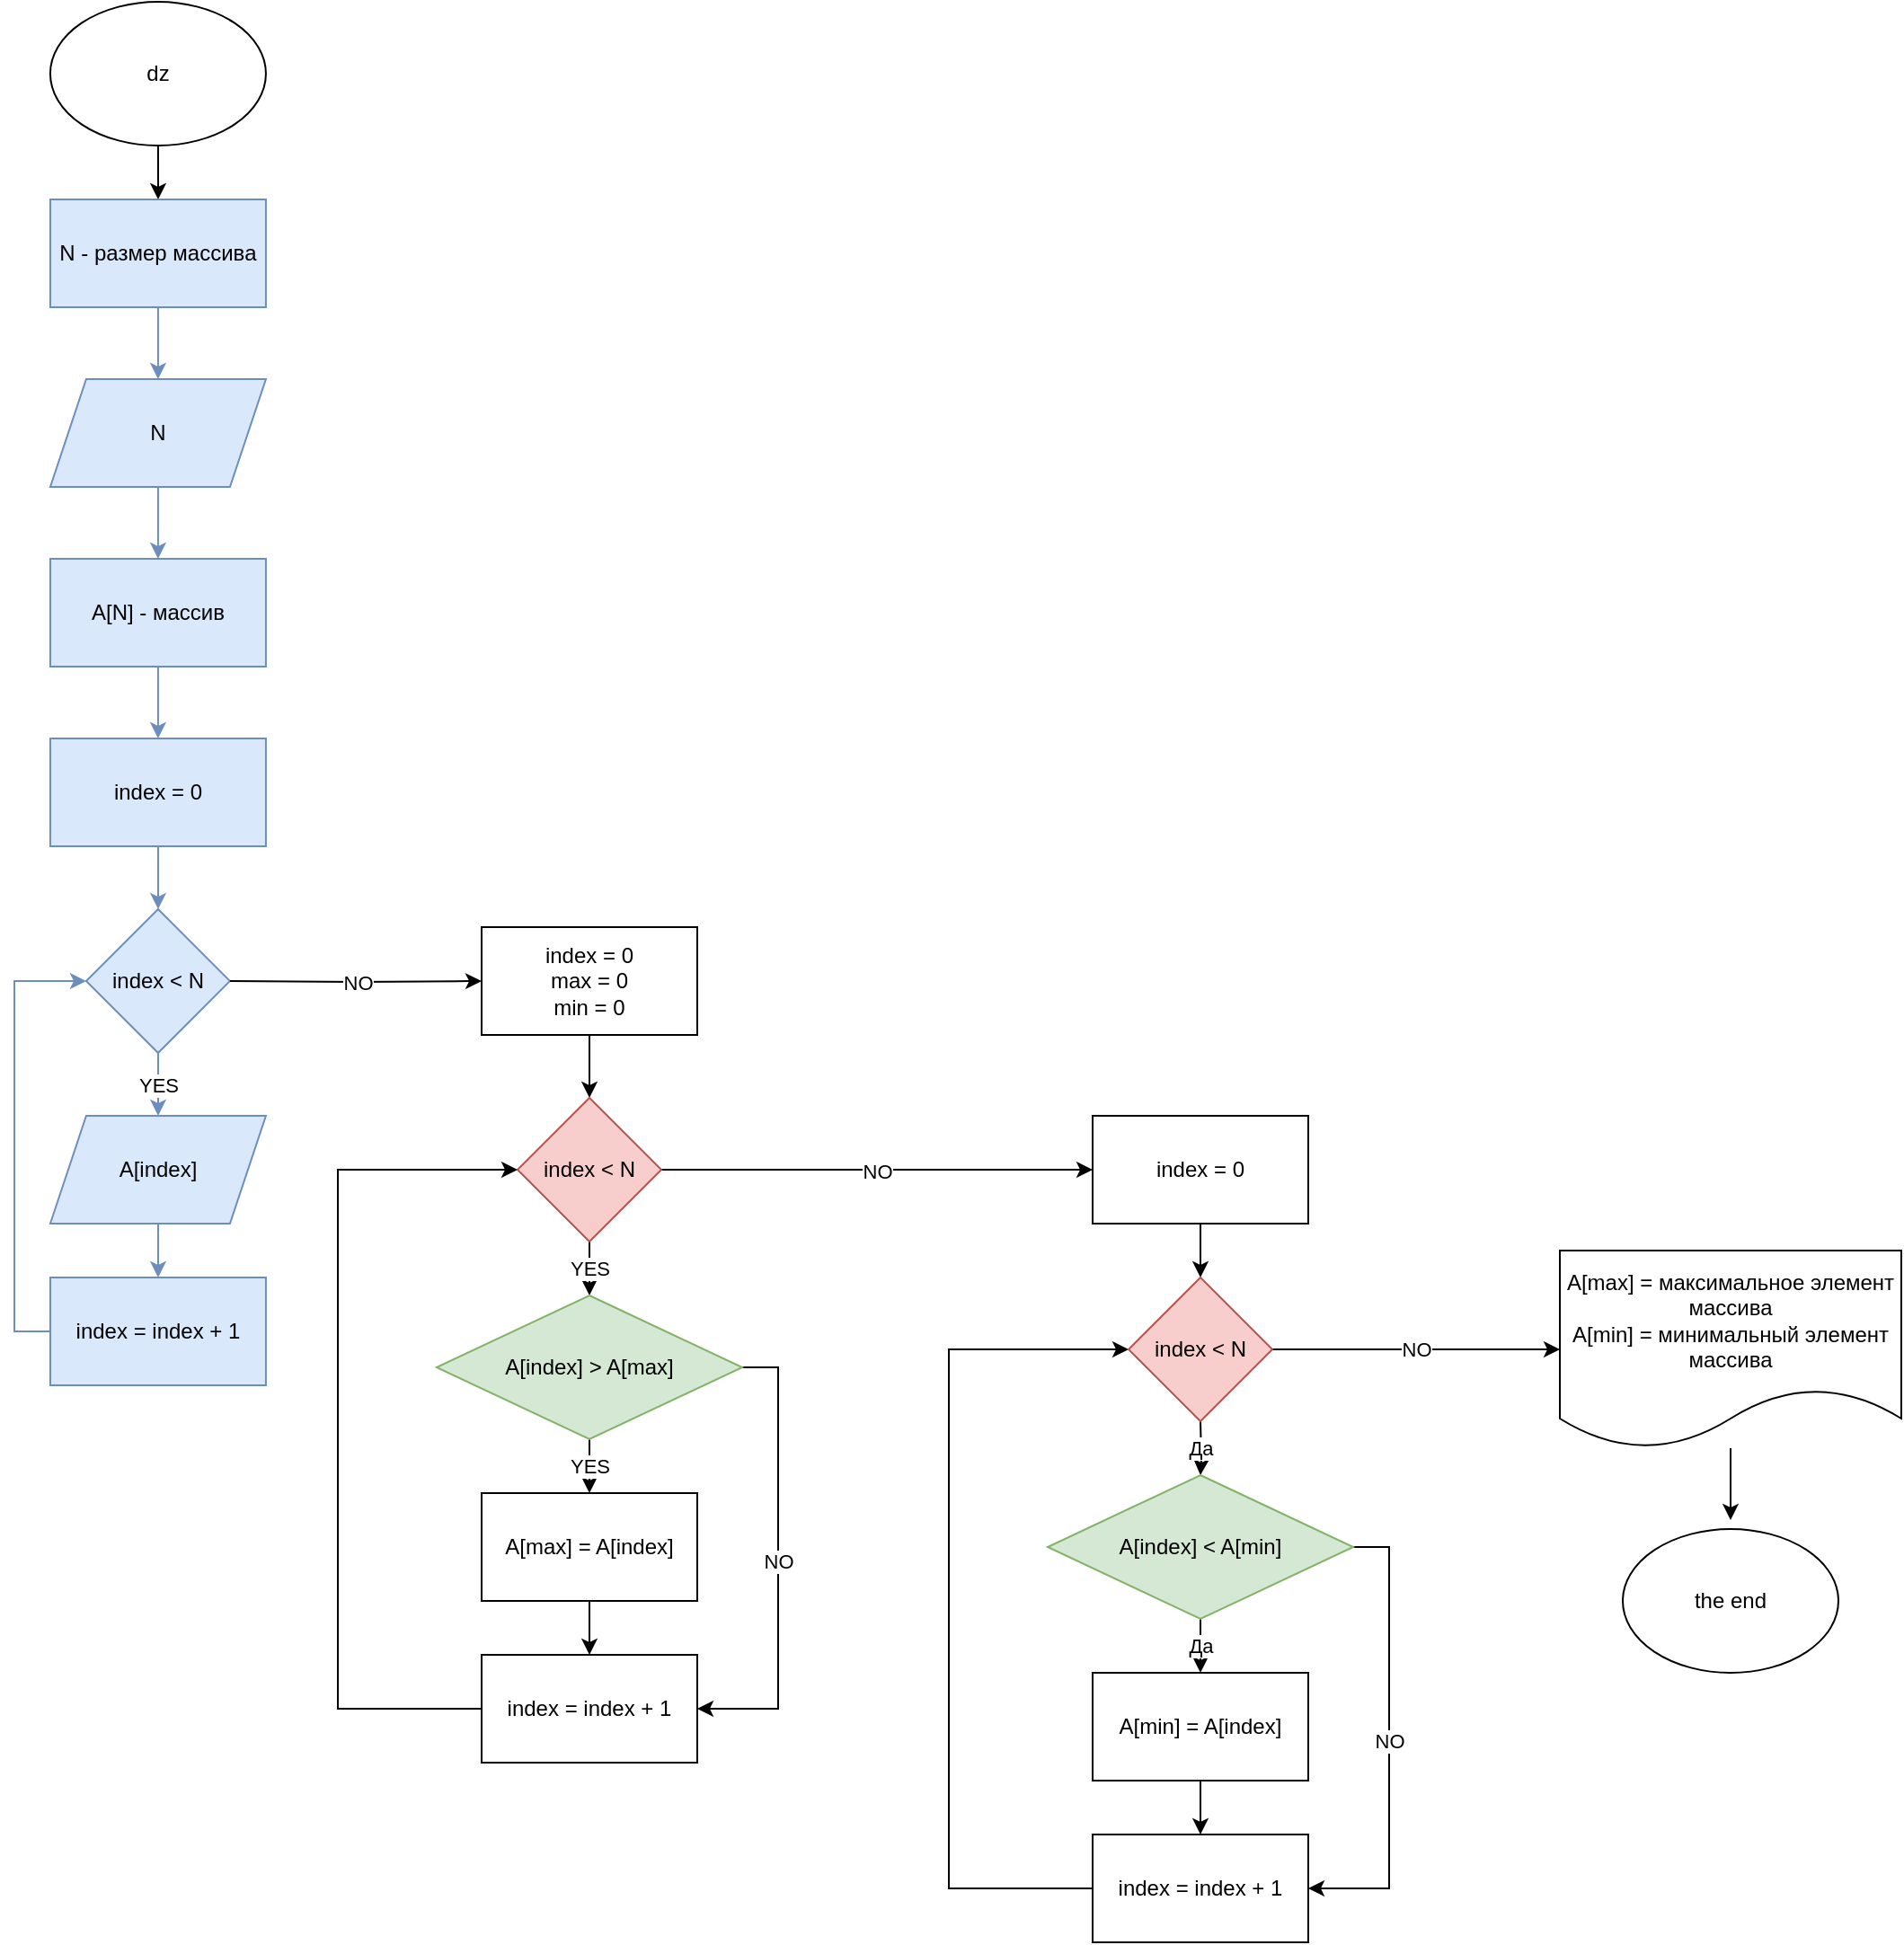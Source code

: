 <mxfile version="20.6.2" type="github" pages="2"><diagram id="E1y4U7Eby9Zyl9iY3j9r" name="Задача 1"><mxGraphModel dx="2719" dy="1292" grid="1" gridSize="10" guides="1" tooltips="1" connect="1" arrows="1" fold="1" page="1" pageScale="1" pageWidth="827" pageHeight="1169" math="0" shadow="0"><root><mxCell id="0"/><mxCell id="1" parent="0"/><mxCell id="eJuqDP0Z_mgSJIxOMX1Z-1" value="" style="edgeStyle=orthogonalEdgeStyle;rounded=0;orthogonalLoop=1;jettySize=auto;html=1;fontColor=#000000;" parent="1" source="eJuqDP0Z_mgSJIxOMX1Z-2" target="eJuqDP0Z_mgSJIxOMX1Z-4" edge="1"><mxGeometry relative="1" as="geometry"/></mxCell><mxCell id="eJuqDP0Z_mgSJIxOMX1Z-2" value="dz" style="ellipse;whiteSpace=wrap;html=1;fontColor=#000000;" parent="1" vertex="1"><mxGeometry x="-760.03" y="40" width="120" height="80" as="geometry"/></mxCell><mxCell id="eJuqDP0Z_mgSJIxOMX1Z-3" style="edgeStyle=orthogonalEdgeStyle;rounded=0;orthogonalLoop=1;jettySize=auto;html=1;fontColor=#000000;fillColor=#dae8fc;strokeColor=#6c8ebf;" parent="1" source="eJuqDP0Z_mgSJIxOMX1Z-4" target="eJuqDP0Z_mgSJIxOMX1Z-6" edge="1"><mxGeometry relative="1" as="geometry"><mxPoint x="-700.03" y="230" as="targetPoint"/></mxGeometry></mxCell><mxCell id="eJuqDP0Z_mgSJIxOMX1Z-4" value="N - размер массивa" style="rounded=0;whiteSpace=wrap;html=1;fillColor=#dae8fc;strokeColor=#6c8ebf;" parent="1" vertex="1"><mxGeometry x="-760.03" y="150" width="120" height="60" as="geometry"/></mxCell><mxCell id="eJuqDP0Z_mgSJIxOMX1Z-5" style="edgeStyle=orthogonalEdgeStyle;rounded=0;orthogonalLoop=1;jettySize=auto;html=1;fontColor=#000000;fillColor=#dae8fc;strokeColor=#6c8ebf;" parent="1" source="eJuqDP0Z_mgSJIxOMX1Z-6" target="eJuqDP0Z_mgSJIxOMX1Z-8" edge="1"><mxGeometry relative="1" as="geometry"><mxPoint x="-700.03" y="330" as="targetPoint"/></mxGeometry></mxCell><mxCell id="eJuqDP0Z_mgSJIxOMX1Z-6" value="N" style="shape=parallelogram;perimeter=parallelogramPerimeter;whiteSpace=wrap;html=1;fixedSize=1;fillColor=#dae8fc;strokeColor=#6c8ebf;" parent="1" vertex="1"><mxGeometry x="-760.03" y="250" width="120" height="60" as="geometry"/></mxCell><mxCell id="eJuqDP0Z_mgSJIxOMX1Z-7" value="" style="edgeStyle=orthogonalEdgeStyle;rounded=0;orthogonalLoop=1;jettySize=auto;html=1;fontColor=#000000;fillColor=#dae8fc;strokeColor=#6c8ebf;" parent="1" source="eJuqDP0Z_mgSJIxOMX1Z-8" target="eJuqDP0Z_mgSJIxOMX1Z-10" edge="1"><mxGeometry relative="1" as="geometry"/></mxCell><mxCell id="eJuqDP0Z_mgSJIxOMX1Z-8" value="A[N] - массив" style="rounded=0;whiteSpace=wrap;html=1;fillColor=#dae8fc;strokeColor=#6c8ebf;" parent="1" vertex="1"><mxGeometry x="-760.03" y="350" width="120" height="60" as="geometry"/></mxCell><mxCell id="eJuqDP0Z_mgSJIxOMX1Z-9" value="" style="edgeStyle=orthogonalEdgeStyle;rounded=0;orthogonalLoop=1;jettySize=auto;html=1;fontColor=#000000;fillColor=#dae8fc;strokeColor=#6c8ebf;" parent="1" source="eJuqDP0Z_mgSJIxOMX1Z-10" target="eJuqDP0Z_mgSJIxOMX1Z-12" edge="1"><mxGeometry relative="1" as="geometry"/></mxCell><mxCell id="eJuqDP0Z_mgSJIxOMX1Z-10" value="index = 0" style="rounded=0;whiteSpace=wrap;html=1;fillColor=#dae8fc;strokeColor=#6c8ebf;" parent="1" vertex="1"><mxGeometry x="-760.03" y="450" width="120" height="60" as="geometry"/></mxCell><mxCell id="eJuqDP0Z_mgSJIxOMX1Z-11" value="YES" style="edgeStyle=orthogonalEdgeStyle;rounded=0;orthogonalLoop=1;jettySize=auto;html=1;fontColor=#000000;fillColor=#dae8fc;strokeColor=#6c8ebf;" parent="1" source="eJuqDP0Z_mgSJIxOMX1Z-12" target="eJuqDP0Z_mgSJIxOMX1Z-14" edge="1"><mxGeometry relative="1" as="geometry"><mxPoint x="-700.03" y="650.0" as="targetPoint"/></mxGeometry></mxCell><mxCell id="eJuqDP0Z_mgSJIxOMX1Z-12" value="index &amp;lt; N" style="rhombus;whiteSpace=wrap;html=1;fillColor=#dae8fc;strokeColor=#6c8ebf;" parent="1" vertex="1"><mxGeometry x="-740.03" y="545" width="80" height="80" as="geometry"/></mxCell><mxCell id="eJuqDP0Z_mgSJIxOMX1Z-13" style="edgeStyle=orthogonalEdgeStyle;rounded=0;orthogonalLoop=1;jettySize=auto;html=1;fontColor=#000000;fillColor=#dae8fc;strokeColor=#6c8ebf;" parent="1" source="eJuqDP0Z_mgSJIxOMX1Z-14" target="eJuqDP0Z_mgSJIxOMX1Z-15" edge="1"><mxGeometry relative="1" as="geometry"><mxPoint x="-700.03" y="740" as="targetPoint"/></mxGeometry></mxCell><mxCell id="eJuqDP0Z_mgSJIxOMX1Z-14" value="A[index]" style="shape=parallelogram;perimeter=parallelogramPerimeter;whiteSpace=wrap;html=1;fixedSize=1;fillColor=#dae8fc;strokeColor=#6c8ebf;" parent="1" vertex="1"><mxGeometry x="-760.03" y="660" width="120" height="60" as="geometry"/></mxCell><mxCell id="eJuqDP0Z_mgSJIxOMX1Z-17" style="edgeStyle=orthogonalEdgeStyle;rounded=0;orthogonalLoop=1;jettySize=auto;html=1;exitX=0;exitY=0.5;exitDx=0;exitDy=0;entryX=0;entryY=0.5;entryDx=0;entryDy=0;fillColor=#dae8fc;strokeColor=#6c8ebf;" parent="1" source="eJuqDP0Z_mgSJIxOMX1Z-15" target="eJuqDP0Z_mgSJIxOMX1Z-12" edge="1"><mxGeometry relative="1" as="geometry"/></mxCell><mxCell id="eJuqDP0Z_mgSJIxOMX1Z-15" value="index = index + 1" style="rounded=0;whiteSpace=wrap;html=1;fillColor=#dae8fc;strokeColor=#6c8ebf;" parent="1" vertex="1"><mxGeometry x="-760.03" y="750" width="120" height="60" as="geometry"/></mxCell><mxCell id="eJuqDP0Z_mgSJIxOMX1Z-18" value="NO" style="edgeStyle=orthogonalEdgeStyle;rounded=0;orthogonalLoop=1;jettySize=auto;html=1;fontColor=#000000;" parent="1" target="eJuqDP0Z_mgSJIxOMX1Z-19" edge="1"><mxGeometry relative="1" as="geometry"><mxPoint x="-480" y="585" as="targetPoint"/><mxPoint x="-660.03" y="585" as="sourcePoint"/></mxGeometry></mxCell><mxCell id="eJuqDP0Z_mgSJIxOMX1Z-35" style="edgeStyle=orthogonalEdgeStyle;rounded=0;orthogonalLoop=1;jettySize=auto;html=1;exitX=0.5;exitY=1;exitDx=0;exitDy=0;entryX=0.5;entryY=0;entryDx=0;entryDy=0;" parent="1" source="eJuqDP0Z_mgSJIxOMX1Z-19" target="eJuqDP0Z_mgSJIxOMX1Z-22" edge="1"><mxGeometry relative="1" as="geometry"/></mxCell><mxCell id="eJuqDP0Z_mgSJIxOMX1Z-19" value="index = 0&lt;br&gt;max = 0&lt;br&gt;min = 0" style="rounded=0;whiteSpace=wrap;html=1;fontColor=#000000;" parent="1" vertex="1"><mxGeometry x="-520" y="555" width="120" height="60" as="geometry"/></mxCell><mxCell id="eJuqDP0Z_mgSJIxOMX1Z-20" value="YES" style="edgeStyle=orthogonalEdgeStyle;rounded=0;orthogonalLoop=1;jettySize=auto;html=1;fontColor=#000000;" parent="1" source="eJuqDP0Z_mgSJIxOMX1Z-22" target="eJuqDP0Z_mgSJIxOMX1Z-27" edge="1"><mxGeometry relative="1" as="geometry"><mxPoint x="-460" y="760" as="targetPoint"/></mxGeometry></mxCell><mxCell id="eJuqDP0Z_mgSJIxOMX1Z-21" value="NO" style="edgeStyle=orthogonalEdgeStyle;rounded=0;orthogonalLoop=1;jettySize=auto;html=1;fontColor=#000000;entryX=0;entryY=0.5;entryDx=0;entryDy=0;" parent="1" source="eJuqDP0Z_mgSJIxOMX1Z-22" edge="1"><mxGeometry relative="1" as="geometry"><mxPoint x="-180" y="690" as="targetPoint"/></mxGeometry></mxCell><mxCell id="eJuqDP0Z_mgSJIxOMX1Z-22" value="index &amp;lt; N" style="rhombus;whiteSpace=wrap;html=1;fillColor=#f8cecc;strokeColor=#b85450;" parent="1" vertex="1"><mxGeometry x="-500" y="650" width="80" height="80" as="geometry"/></mxCell><mxCell id="eJuqDP0Z_mgSJIxOMX1Z-23" style="edgeStyle=orthogonalEdgeStyle;rounded=0;orthogonalLoop=1;jettySize=auto;html=1;entryX=0;entryY=0.5;entryDx=0;entryDy=0;fontColor=#000000;exitX=0;exitY=0.5;exitDx=0;exitDy=0;" parent="1" source="eJuqDP0Z_mgSJIxOMX1Z-24" target="eJuqDP0Z_mgSJIxOMX1Z-22" edge="1"><mxGeometry relative="1" as="geometry"><Array as="points"><mxPoint x="-600" y="990"/><mxPoint x="-600" y="690"/></Array></mxGeometry></mxCell><mxCell id="eJuqDP0Z_mgSJIxOMX1Z-24" value="index = index + 1" style="rounded=0;whiteSpace=wrap;html=1;fontColor=#000000;" parent="1" vertex="1"><mxGeometry x="-520" y="960" width="120" height="60" as="geometry"/></mxCell><mxCell id="eJuqDP0Z_mgSJIxOMX1Z-25" value="YES" style="edgeStyle=orthogonalEdgeStyle;rounded=0;orthogonalLoop=1;jettySize=auto;html=1;fontColor=#000000;" parent="1" source="eJuqDP0Z_mgSJIxOMX1Z-27" target="eJuqDP0Z_mgSJIxOMX1Z-29" edge="1"><mxGeometry relative="1" as="geometry"><mxPoint x="-460" y="870" as="targetPoint"/></mxGeometry></mxCell><mxCell id="eJuqDP0Z_mgSJIxOMX1Z-26" value="NO" style="edgeStyle=orthogonalEdgeStyle;rounded=0;orthogonalLoop=1;jettySize=auto;html=1;entryX=1;entryY=0.5;entryDx=0;entryDy=0;fontColor=#000000;exitX=1;exitY=0.5;exitDx=0;exitDy=0;" parent="1" source="eJuqDP0Z_mgSJIxOMX1Z-27" target="eJuqDP0Z_mgSJIxOMX1Z-24" edge="1"><mxGeometry relative="1" as="geometry"/></mxCell><mxCell id="eJuqDP0Z_mgSJIxOMX1Z-27" value="A[index] &amp;gt; A[max]" style="rhombus;whiteSpace=wrap;html=1;fillColor=#d5e8d4;strokeColor=#82b366;" parent="1" vertex="1"><mxGeometry x="-545" y="760" width="170" height="80" as="geometry"/></mxCell><mxCell id="eJuqDP0Z_mgSJIxOMX1Z-28" style="edgeStyle=orthogonalEdgeStyle;rounded=0;orthogonalLoop=1;jettySize=auto;html=1;fontColor=#000000;entryX=0.5;entryY=0;entryDx=0;entryDy=0;" parent="1" source="eJuqDP0Z_mgSJIxOMX1Z-29" target="eJuqDP0Z_mgSJIxOMX1Z-24" edge="1"><mxGeometry relative="1" as="geometry"><mxPoint x="-460" y="940" as="targetPoint"/></mxGeometry></mxCell><mxCell id="eJuqDP0Z_mgSJIxOMX1Z-29" value="A[max] = A[index]" style="rounded=0;whiteSpace=wrap;html=1;fontColor=#000000;" parent="1" vertex="1"><mxGeometry x="-520" y="870" width="120" height="60" as="geometry"/></mxCell><mxCell id="eJuqDP0Z_mgSJIxOMX1Z-52" style="edgeStyle=orthogonalEdgeStyle;rounded=0;orthogonalLoop=1;jettySize=auto;html=1;" parent="1" source="eJuqDP0Z_mgSJIxOMX1Z-36" edge="1"><mxGeometry relative="1" as="geometry"><mxPoint x="175" y="885" as="targetPoint"/></mxGeometry></mxCell><mxCell id="eJuqDP0Z_mgSJIxOMX1Z-36" value="A[max] = максимальное элемент массива&lt;br&gt;A[min] = минимальный элемент массива" style="shape=document;whiteSpace=wrap;html=1;boundedLbl=1;fontColor=#000000;" parent="1" vertex="1"><mxGeometry x="80" y="735" width="190" height="110" as="geometry"/></mxCell><mxCell id="eJuqDP0Z_mgSJIxOMX1Z-49" style="edgeStyle=orthogonalEdgeStyle;rounded=0;orthogonalLoop=1;jettySize=auto;html=1;exitX=0.5;exitY=1;exitDx=0;exitDy=0;entryX=0.5;entryY=0;entryDx=0;entryDy=0;" parent="1" source="eJuqDP0Z_mgSJIxOMX1Z-39" target="eJuqDP0Z_mgSJIxOMX1Z-48" edge="1"><mxGeometry relative="1" as="geometry"/></mxCell><mxCell id="eJuqDP0Z_mgSJIxOMX1Z-39" value="index = 0" style="rounded=0;whiteSpace=wrap;html=1;fontColor=#000000;" parent="1" vertex="1"><mxGeometry x="-180" y="660" width="120" height="60" as="geometry"/></mxCell><mxCell id="eJuqDP0Z_mgSJIxOMX1Z-40" value="Да" style="edgeStyle=orthogonalEdgeStyle;rounded=0;orthogonalLoop=1;jettySize=auto;html=1;fontColor=#000000;" parent="1" target="eJuqDP0Z_mgSJIxOMX1Z-45" edge="1"><mxGeometry relative="1" as="geometry"><mxPoint x="-120" y="860" as="targetPoint"/><mxPoint x="-120" y="830" as="sourcePoint"/></mxGeometry></mxCell><mxCell id="eJuqDP0Z_mgSJIxOMX1Z-41" style="edgeStyle=orthogonalEdgeStyle;rounded=0;orthogonalLoop=1;jettySize=auto;html=1;entryX=0;entryY=0.5;entryDx=0;entryDy=0;fontColor=#000000;exitX=0;exitY=0.5;exitDx=0;exitDy=0;" parent="1" source="eJuqDP0Z_mgSJIxOMX1Z-42" edge="1"><mxGeometry relative="1" as="geometry"><Array as="points"><mxPoint x="-260" y="1090"/><mxPoint x="-260" y="790"/></Array><mxPoint x="-160" y="790" as="targetPoint"/></mxGeometry></mxCell><mxCell id="eJuqDP0Z_mgSJIxOMX1Z-42" value="index = index + 1" style="rounded=0;whiteSpace=wrap;html=1;fontColor=#000000;" parent="1" vertex="1"><mxGeometry x="-180" y="1060" width="120" height="60" as="geometry"/></mxCell><mxCell id="eJuqDP0Z_mgSJIxOMX1Z-43" value="Да" style="edgeStyle=orthogonalEdgeStyle;rounded=0;orthogonalLoop=1;jettySize=auto;html=1;fontColor=#000000;" parent="1" source="eJuqDP0Z_mgSJIxOMX1Z-45" target="eJuqDP0Z_mgSJIxOMX1Z-47" edge="1"><mxGeometry relative="1" as="geometry"><mxPoint x="-120" y="970" as="targetPoint"/></mxGeometry></mxCell><mxCell id="eJuqDP0Z_mgSJIxOMX1Z-44" value="NO" style="edgeStyle=orthogonalEdgeStyle;rounded=0;orthogonalLoop=1;jettySize=auto;html=1;entryX=1;entryY=0.5;entryDx=0;entryDy=0;fontColor=#000000;exitX=1;exitY=0.5;exitDx=0;exitDy=0;" parent="1" source="eJuqDP0Z_mgSJIxOMX1Z-45" target="eJuqDP0Z_mgSJIxOMX1Z-42" edge="1"><mxGeometry relative="1" as="geometry"/></mxCell><mxCell id="eJuqDP0Z_mgSJIxOMX1Z-45" value="A[index] &amp;lt; A[min]" style="rhombus;whiteSpace=wrap;html=1;fillColor=#d5e8d4;strokeColor=#82b366;" parent="1" vertex="1"><mxGeometry x="-205" y="860" width="170" height="80" as="geometry"/></mxCell><mxCell id="eJuqDP0Z_mgSJIxOMX1Z-46" style="edgeStyle=orthogonalEdgeStyle;rounded=0;orthogonalLoop=1;jettySize=auto;html=1;fontColor=#000000;entryX=0.5;entryY=0;entryDx=0;entryDy=0;" parent="1" source="eJuqDP0Z_mgSJIxOMX1Z-47" target="eJuqDP0Z_mgSJIxOMX1Z-42" edge="1"><mxGeometry relative="1" as="geometry"><mxPoint x="-120" y="1040" as="targetPoint"/></mxGeometry></mxCell><mxCell id="eJuqDP0Z_mgSJIxOMX1Z-47" value="A[min] = A[index]" style="rounded=0;whiteSpace=wrap;html=1;fontColor=#000000;" parent="1" vertex="1"><mxGeometry x="-180" y="970" width="120" height="60" as="geometry"/></mxCell><mxCell id="eJuqDP0Z_mgSJIxOMX1Z-50" value="NO" style="edgeStyle=orthogonalEdgeStyle;rounded=0;orthogonalLoop=1;jettySize=auto;html=1;exitX=1;exitY=0.5;exitDx=0;exitDy=0;entryX=0;entryY=0.5;entryDx=0;entryDy=0;" parent="1" source="eJuqDP0Z_mgSJIxOMX1Z-48" target="eJuqDP0Z_mgSJIxOMX1Z-36" edge="1"><mxGeometry relative="1" as="geometry"/></mxCell><mxCell id="eJuqDP0Z_mgSJIxOMX1Z-48" value="index &amp;lt; N" style="rhombus;whiteSpace=wrap;html=1;fillColor=#f8cecc;strokeColor=#b85450;" parent="1" vertex="1"><mxGeometry x="-160" y="750" width="80" height="80" as="geometry"/></mxCell><mxCell id="eJuqDP0Z_mgSJIxOMX1Z-53" value="the end" style="ellipse;whiteSpace=wrap;html=1;" parent="1" vertex="1"><mxGeometry x="115" y="890" width="120" height="80" as="geometry"/></mxCell></root></mxGraphModel></diagram><diagram id="ravVY4zWIGiR-X35YaUR" name="задача 2"><mxGraphModel dx="1823" dy="680" grid="1" gridSize="10" guides="1" tooltips="1" connect="1" arrows="1" fold="1" page="1" pageScale="1" pageWidth="827" pageHeight="1169" math="0" shadow="0"><root><mxCell id="0"/><mxCell id="1" parent="0"/><mxCell id="B7uxAN53jHI231ZE_exy-1" value="" style="edgeStyle=orthogonalEdgeStyle;rounded=0;orthogonalLoop=1;jettySize=auto;html=1;fontColor=#000000;" parent="1" source="B7uxAN53jHI231ZE_exy-2" target="B7uxAN53jHI231ZE_exy-4" edge="1"><mxGeometry relative="1" as="geometry"/></mxCell><mxCell id="B7uxAN53jHI231ZE_exy-2" value="dz" style="ellipse;whiteSpace=wrap;html=1;fontColor=#000000;" parent="1" vertex="1"><mxGeometry x="-760.03" y="40" width="120" height="80" as="geometry"/></mxCell><mxCell id="B7uxAN53jHI231ZE_exy-3" style="edgeStyle=orthogonalEdgeStyle;rounded=0;orthogonalLoop=1;jettySize=auto;html=1;fontColor=#000000;fillColor=#dae8fc;strokeColor=#6c8ebf;" parent="1" source="B7uxAN53jHI231ZE_exy-4" target="B7uxAN53jHI231ZE_exy-6" edge="1"><mxGeometry relative="1" as="geometry"><mxPoint x="-700.03" y="230" as="targetPoint"/></mxGeometry></mxCell><mxCell id="B7uxAN53jHI231ZE_exy-4" value="N - размер массивa" style="rounded=0;whiteSpace=wrap;html=1;fillColor=#dae8fc;strokeColor=#6c8ebf;" parent="1" vertex="1"><mxGeometry x="-760.03" y="150" width="120" height="60" as="geometry"/></mxCell><mxCell id="B7uxAN53jHI231ZE_exy-5" style="edgeStyle=orthogonalEdgeStyle;rounded=0;orthogonalLoop=1;jettySize=auto;html=1;fontColor=#000000;fillColor=#dae8fc;strokeColor=#6c8ebf;" parent="1" source="B7uxAN53jHI231ZE_exy-6" target="B7uxAN53jHI231ZE_exy-8" edge="1"><mxGeometry relative="1" as="geometry"><mxPoint x="-700.03" y="330" as="targetPoint"/></mxGeometry></mxCell><mxCell id="B7uxAN53jHI231ZE_exy-6" value="N" style="shape=parallelogram;perimeter=parallelogramPerimeter;whiteSpace=wrap;html=1;fixedSize=1;fillColor=#dae8fc;strokeColor=#6c8ebf;" parent="1" vertex="1"><mxGeometry x="-760.03" y="250" width="120" height="60" as="geometry"/></mxCell><mxCell id="B7uxAN53jHI231ZE_exy-7" value="" style="edgeStyle=orthogonalEdgeStyle;rounded=0;orthogonalLoop=1;jettySize=auto;html=1;fontColor=#000000;fillColor=#dae8fc;strokeColor=#6c8ebf;" parent="1" source="B7uxAN53jHI231ZE_exy-8" target="B7uxAN53jHI231ZE_exy-10" edge="1"><mxGeometry relative="1" as="geometry"/></mxCell><mxCell id="B7uxAN53jHI231ZE_exy-8" value="A[N] - массив" style="rounded=0;whiteSpace=wrap;html=1;fillColor=#dae8fc;strokeColor=#6c8ebf;" parent="1" vertex="1"><mxGeometry x="-760.03" y="350" width="120" height="60" as="geometry"/></mxCell><mxCell id="B7uxAN53jHI231ZE_exy-9" value="" style="edgeStyle=orthogonalEdgeStyle;rounded=0;orthogonalLoop=1;jettySize=auto;html=1;fontColor=#000000;fillColor=#dae8fc;strokeColor=#6c8ebf;" parent="1" source="B7uxAN53jHI231ZE_exy-10" target="B7uxAN53jHI231ZE_exy-12" edge="1"><mxGeometry relative="1" as="geometry"/></mxCell><mxCell id="B7uxAN53jHI231ZE_exy-10" value="index = 0" style="rounded=0;whiteSpace=wrap;html=1;fillColor=#dae8fc;strokeColor=#6c8ebf;" parent="1" vertex="1"><mxGeometry x="-760.03" y="450" width="120" height="60" as="geometry"/></mxCell><mxCell id="B7uxAN53jHI231ZE_exy-11" value="YES" style="edgeStyle=orthogonalEdgeStyle;rounded=0;orthogonalLoop=1;jettySize=auto;html=1;fontColor=#000000;fillColor=#dae8fc;strokeColor=#6c8ebf;" parent="1" source="B7uxAN53jHI231ZE_exy-12" target="B7uxAN53jHI231ZE_exy-14" edge="1"><mxGeometry relative="1" as="geometry"><mxPoint x="-700.03" y="650.0" as="targetPoint"/></mxGeometry></mxCell><mxCell id="B7uxAN53jHI231ZE_exy-18" value="NO" style="edgeStyle=orthogonalEdgeStyle;rounded=0;orthogonalLoop=1;jettySize=auto;html=1;exitX=1;exitY=0.5;exitDx=0;exitDy=0;fillColor=#dae8fc;strokeColor=#6c8ebf;" parent="1" source="B7uxAN53jHI231ZE_exy-12" edge="1"><mxGeometry relative="1" as="geometry"><mxPoint x="-560" y="585" as="targetPoint"/></mxGeometry></mxCell><mxCell id="B7uxAN53jHI231ZE_exy-12" value="index &amp;lt; N" style="rhombus;whiteSpace=wrap;html=1;fillColor=#dae8fc;strokeColor=#6c8ebf;" parent="1" vertex="1"><mxGeometry x="-740.03" y="545" width="80" height="80" as="geometry"/></mxCell><mxCell id="B7uxAN53jHI231ZE_exy-13" style="edgeStyle=orthogonalEdgeStyle;rounded=0;orthogonalLoop=1;jettySize=auto;html=1;fontColor=#000000;fillColor=#dae8fc;strokeColor=#6c8ebf;" parent="1" source="B7uxAN53jHI231ZE_exy-14" target="B7uxAN53jHI231ZE_exy-16" edge="1"><mxGeometry relative="1" as="geometry"><mxPoint x="-700.03" y="740" as="targetPoint"/></mxGeometry></mxCell><mxCell id="B7uxAN53jHI231ZE_exy-14" value="A[index]" style="shape=parallelogram;perimeter=parallelogramPerimeter;whiteSpace=wrap;html=1;fixedSize=1;fillColor=#dae8fc;strokeColor=#6c8ebf;" parent="1" vertex="1"><mxGeometry x="-760.03" y="660" width="120" height="60" as="geometry"/></mxCell><mxCell id="B7uxAN53jHI231ZE_exy-15" style="edgeStyle=orthogonalEdgeStyle;rounded=0;orthogonalLoop=1;jettySize=auto;html=1;exitX=0;exitY=0.5;exitDx=0;exitDy=0;entryX=0;entryY=0.5;entryDx=0;entryDy=0;fillColor=#dae8fc;strokeColor=#6c8ebf;" parent="1" source="B7uxAN53jHI231ZE_exy-16" target="B7uxAN53jHI231ZE_exy-12" edge="1"><mxGeometry relative="1" as="geometry"/></mxCell><mxCell id="B7uxAN53jHI231ZE_exy-16" value="index = index + 1" style="rounded=0;whiteSpace=wrap;html=1;fillColor=#dae8fc;strokeColor=#6c8ebf;" parent="1" vertex="1"><mxGeometry x="-760.03" y="750" width="120" height="60" as="geometry"/></mxCell><mxCell id="8M1EhAOICk9ROYOAX7s5-4" style="edgeStyle=orthogonalEdgeStyle;rounded=0;orthogonalLoop=1;jettySize=auto;html=1;exitX=0.5;exitY=1;exitDx=0;exitDy=0;entryX=0.5;entryY=0;entryDx=0;entryDy=0;" parent="1" source="8M1EhAOICk9ROYOAX7s5-2" edge="1" target="Uay85iVCb45I-mA0D9wo-1"><mxGeometry relative="1" as="geometry"><mxPoint x="-500" y="640" as="targetPoint"/></mxGeometry></mxCell><mxCell id="8M1EhAOICk9ROYOAX7s5-2" value="index = 0&lt;br&gt;st = 0&lt;br&gt;END = n-1" style="rounded=0;whiteSpace=wrap;html=1;" parent="1" vertex="1"><mxGeometry x="-560" y="555" width="120" height="60" as="geometry"/></mxCell><mxCell id="8M1EhAOICk9ROYOAX7s5-7" value="yes" style="edgeStyle=orthogonalEdgeStyle;rounded=0;orthogonalLoop=1;jettySize=auto;html=1;exitX=0.5;exitY=1;exitDx=0;exitDy=0;entryX=0.5;entryY=0;entryDx=0;entryDy=0;" parent="1" edge="1" target="8M1EhAOICk9ROYOAX7s5-18"><mxGeometry relative="1" as="geometry"><mxPoint x="-500" y="910" as="targetPoint"/><mxPoint x="-500" y="860" as="sourcePoint"/></mxGeometry></mxCell><mxCell id="8M1EhAOICk9ROYOAX7s5-35" value="нет" style="edgeStyle=orthogonalEdgeStyle;rounded=0;orthogonalLoop=1;jettySize=auto;html=1;exitX=1;exitY=0.5;exitDx=0;exitDy=0;entryX=0;entryY=0.375;entryDx=0;entryDy=0;entryPerimeter=0;" parent="1" target="8M1EhAOICk9ROYOAX7s5-37" edge="1"><mxGeometry relative="1" as="geometry"><mxPoint x="-325" y="820" as="targetPoint"/><Array as="points"><mxPoint x="-350" y="820"/><mxPoint x="-350" y="820"/></Array><mxPoint x="-445" y="820" as="sourcePoint"/></mxGeometry></mxCell><mxCell id="8M1EhAOICk9ROYOAX7s5-5" value="index &amp;lt;= N / 2" style="rhombus;whiteSpace=wrap;html=1;" parent="1" vertex="1"><mxGeometry x="-554" y="780" width="110" height="80" as="geometry"/></mxCell><mxCell id="Uay85iVCb45I-mA0D9wo-3" style="edgeStyle=orthogonalEdgeStyle;rounded=0;orthogonalLoop=1;jettySize=auto;html=1;entryX=0;entryY=0.5;entryDx=0;entryDy=0;" edge="1" parent="1" source="8M1EhAOICk9ROYOAX7s5-9" target="8M1EhAOICk9ROYOAX7s5-5"><mxGeometry relative="1" as="geometry"><Array as="points"><mxPoint x="-610" y="1190"/><mxPoint x="-610" y="820"/></Array></mxGeometry></mxCell><mxCell id="8M1EhAOICk9ROYOAX7s5-9" value="index = index + 1" style="rounded=0;whiteSpace=wrap;html=1;" parent="1" vertex="1"><mxGeometry x="-550" y="1160" width="110" height="60" as="geometry"/></mxCell><mxCell id="8M1EhAOICk9ROYOAX7s5-24" style="edgeStyle=orthogonalEdgeStyle;rounded=0;orthogonalLoop=1;jettySize=auto;html=1;exitX=0.5;exitY=1;exitDx=0;exitDy=0;entryX=0.5;entryY=0;entryDx=0;entryDy=0;" parent="1" source="8M1EhAOICk9ROYOAX7s5-18" edge="1"><mxGeometry relative="1" as="geometry"><mxPoint x="-500" y="1040" as="targetPoint"/></mxGeometry></mxCell><mxCell id="8M1EhAOICk9ROYOAX7s5-18" value="st = index" style="rounded=0;whiteSpace=wrap;html=1;" parent="1" vertex="1"><mxGeometry x="-560" y="920" width="120" height="60" as="geometry"/></mxCell><mxCell id="8M1EhAOICk9ROYOAX7s5-29" style="edgeStyle=orthogonalEdgeStyle;rounded=0;orthogonalLoop=1;jettySize=auto;html=1;exitX=0.5;exitY=1;exitDx=0;exitDy=0;entryX=0.458;entryY=-0.022;entryDx=0;entryDy=0;entryPerimeter=0;" parent="1" source="8M1EhAOICk9ROYOAX7s5-25" target="8M1EhAOICk9ROYOAX7s5-9" edge="1"><mxGeometry relative="1" as="geometry"/></mxCell><mxCell id="8M1EhAOICk9ROYOAX7s5-25" value="&lt;br&gt;&lt;span style=&quot;color: rgb(0, 0, 0); font-family: Helvetica; font-size: 12px; font-style: normal; font-variant-ligatures: normal; font-variant-caps: normal; font-weight: 400; letter-spacing: normal; orphans: 2; text-align: center; text-indent: 0px; text-transform: none; widows: 2; word-spacing: 0px; -webkit-text-stroke-width: 0px; background-color: rgb(248, 249, 250); text-decoration-thickness: initial; text-decoration-style: initial; text-decoration-color: initial; float: none; display: inline !important;&quot;&gt;help = st&lt;/span&gt;&lt;br style=&quot;color: rgb(0, 0, 0); font-family: Helvetica; font-size: 12px; font-style: normal; font-variant-ligatures: normal; font-variant-caps: normal; font-weight: 400; letter-spacing: normal; orphans: 2; text-align: center; text-indent: 0px; text-transform: none; widows: 2; word-spacing: 0px; -webkit-text-stroke-width: 0px; background-color: rgb(248, 249, 250); text-decoration-thickness: initial; text-decoration-style: initial; text-decoration-color: initial;&quot;&gt;&lt;span style=&quot;color: rgb(0, 0, 0); font-family: Helvetica; font-size: 12px; font-style: normal; font-variant-ligatures: normal; font-variant-caps: normal; font-weight: 400; letter-spacing: normal; orphans: 2; text-align: center; text-indent: 0px; text-transform: none; widows: 2; word-spacing: 0px; -webkit-text-stroke-width: 0px; background-color: rgb(248, 249, 250); text-decoration-thickness: initial; text-decoration-style: initial; text-decoration-color: initial; float: none; display: inline !important;&quot;&gt;st = end&lt;/span&gt;&lt;br style=&quot;color: rgb(0, 0, 0); font-family: Helvetica; font-size: 12px; font-style: normal; font-variant-ligatures: normal; font-variant-caps: normal; font-weight: 400; letter-spacing: normal; orphans: 2; text-align: center; text-indent: 0px; text-transform: none; widows: 2; word-spacing: 0px; -webkit-text-stroke-width: 0px; background-color: rgb(248, 249, 250); text-decoration-thickness: initial; text-decoration-style: initial; text-decoration-color: initial;&quot;&gt;&lt;span style=&quot;color: rgb(0, 0, 0); font-family: Helvetica; font-size: 12px; font-style: normal; font-variant-ligatures: normal; font-variant-caps: normal; font-weight: 400; letter-spacing: normal; orphans: 2; text-align: center; text-indent: 0px; text-transform: none; widows: 2; word-spacing: 0px; -webkit-text-stroke-width: 0px; background-color: rgb(248, 249, 250); text-decoration-thickness: initial; text-decoration-style: initial; text-decoration-color: initial; float: none; display: inline !important;&quot;&gt;end = help&lt;/span&gt;&lt;br&gt;" style="whiteSpace=wrap;html=1;" parent="1" vertex="1"><mxGeometry x="-560" y="1040" width="120" height="60" as="geometry"/></mxCell><mxCell id="8M1EhAOICk9ROYOAX7s5-39" style="edgeStyle=orthogonalEdgeStyle;rounded=0;orthogonalLoop=1;jettySize=auto;html=1;" parent="1" source="8M1EhAOICk9ROYOAX7s5-37" edge="1"><mxGeometry relative="1" as="geometry"><mxPoint x="-165" y="830" as="targetPoint"/></mxGeometry></mxCell><mxCell id="8M1EhAOICk9ROYOAX7s5-41" style="edgeStyle=orthogonalEdgeStyle;rounded=0;orthogonalLoop=1;jettySize=auto;html=1;entryX=0;entryY=0.5;entryDx=0;entryDy=0;" parent="1" source="8M1EhAOICk9ROYOAX7s5-37" edge="1"><mxGeometry relative="1" as="geometry"><mxPoint x="-140" y="830" as="targetPoint"/></mxGeometry></mxCell><mxCell id="8M1EhAOICk9ROYOAX7s5-37" value="номерация массива перевернута" style="shape=document;whiteSpace=wrap;html=1;boundedLbl=1;" parent="1" vertex="1"><mxGeometry x="-280" y="790" width="110" height="80" as="geometry"/></mxCell><mxCell id="8M1EhAOICk9ROYOAX7s5-40" value="конец" style="ellipse;whiteSpace=wrap;html=1;" parent="1" vertex="1"><mxGeometry x="-140" y="790" width="120" height="80" as="geometry"/></mxCell><mxCell id="Uay85iVCb45I-mA0D9wo-2" style="edgeStyle=orthogonalEdgeStyle;rounded=0;orthogonalLoop=1;jettySize=auto;html=1;entryX=0.5;entryY=0;entryDx=0;entryDy=0;" edge="1" parent="1" source="Uay85iVCb45I-mA0D9wo-1" target="8M1EhAOICk9ROYOAX7s5-5"><mxGeometry relative="1" as="geometry"/></mxCell><mxCell id="Uay85iVCb45I-mA0D9wo-1" value="st = адрес первой ячейки&lt;br&gt;END&amp;nbsp; = адрес последней ячейки" style="shape=document;whiteSpace=wrap;html=1;boundedLbl=1;" vertex="1" parent="1"><mxGeometry x="-560" y="650" width="120" height="80" as="geometry"/></mxCell></root></mxGraphModel></diagram></mxfile>